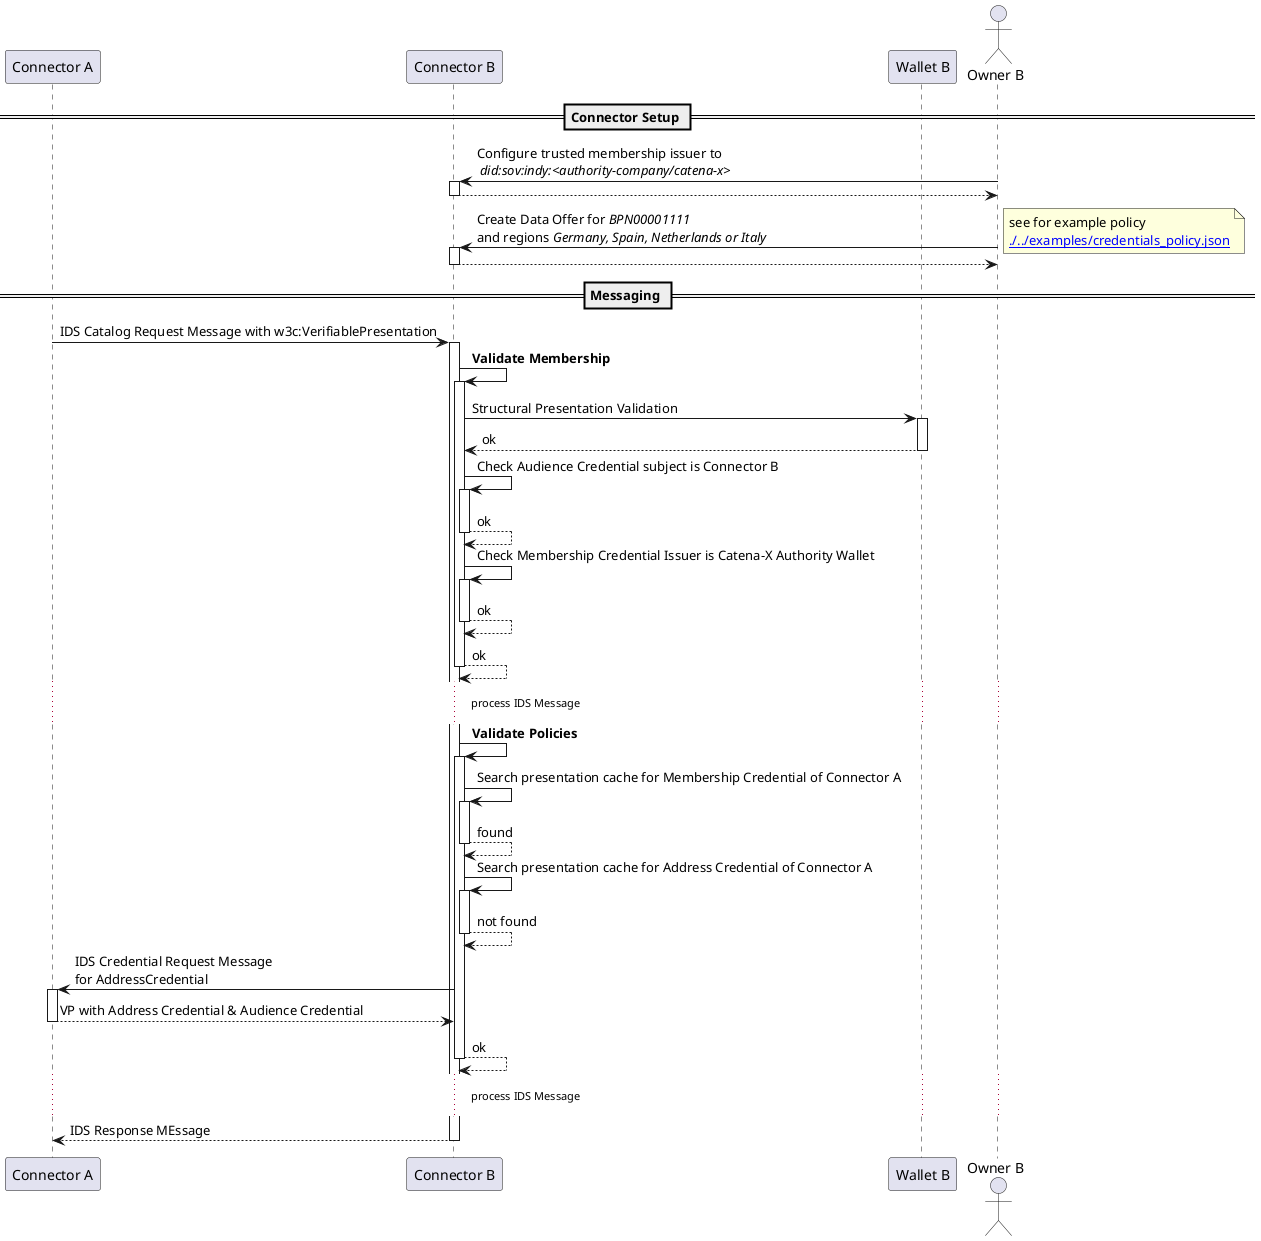 @startuml


participant ConnectorA as "Connector A"

participant ConnectorB as "Connector B"
participant WalletB as "Wallet B"

actor OwnerB as "Owner B"


== Connector Setup ==

OwnerB -> ConnectorB ++ : Configure trusted membership issuer to\n <i>did:sov:indy:<authority-company/catena-x></i>
return

OwnerB -> ConnectorB ++ : Create Data Offer for <i>BPN00001111</i>\nand regions <i>Germany, Spain, Netherlands or Italy</i>

    note right
        see for example policy
        [[./../examples/credentials_policy.json]]
    end note

return


== Messaging ==

ConnectorA -> ConnectorB ++ : IDS Catalog Request Message with w3c:VerifiablePresentation

    ConnectorB -> ConnectorB ++ : **Validate Membership**
        ConnectorB -> WalletB ++: Structural Presentation Validation
        return ok
        ConnectorB -> ConnectorB ++ : Check Audience Credential subject is Connector B
        return ok
        ConnectorB -> ConnectorB ++ : Check Membership Credential Issuer is Catena-X Authority Wallet
        return ok
    return ok

    ... process IDS Message ...

    ConnectorB -> ConnectorB ++ : **Validate Policies**

        ConnectorB -> ConnectorB ++ : Search presentation cache for Membership Credential of Connector A
        return found

        ConnectorB -> ConnectorB ++ : Search presentation cache for Address Credential of Connector A
        return not found

        ConnectorB -> ConnectorA ++ : IDS Credential Request Message \nfor AddressCredential
        return VP with Address Credential & Audience Credential

    return ok

    ... process IDS Message ...

return IDS Response MEssage

@enduml